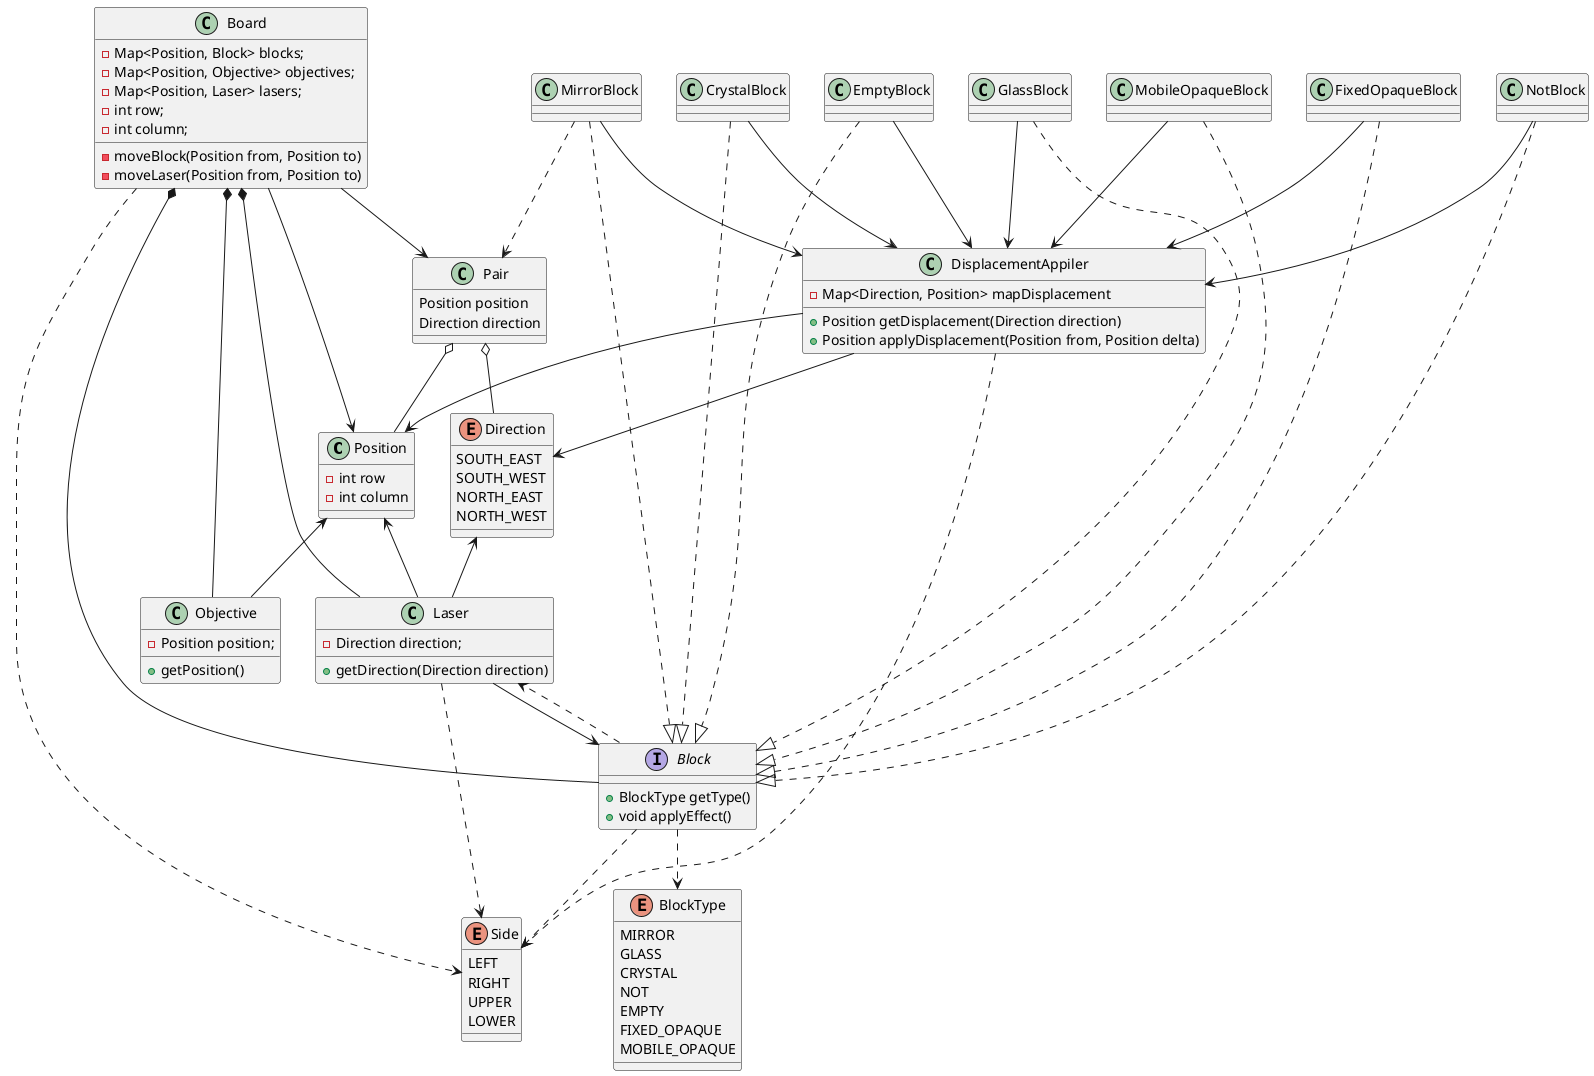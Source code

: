 @startuml

class Position {
    - int row
    - int column
}

enum Direction {
    SOUTH_EAST
    SOUTH_WEST
    NORTH_EAST
    NORTH_WEST
}

class Board {
- Map<Position, Block> blocks;
- Map<Position, Objective> objectives;
- Map<Position, Laser> lasers;
- int row;
- int column;
-moveBlock(Position from, Position to)
-moveLaser(Position from, Position to)
}

enum BlockType {
    MIRROR
    GLASS
    CRYSTAL
    NOT
    EMPTY
    FIXED_OPAQUE
    MOBILE_OPAQUE
}

class Objective {
    - Position position;
    + getPosition()
}

class Laser {
    - Direction direction;
    + getDirection(Direction direction)
}

class DisplacementAppiler {
    - Map<Direction, Position> mapDisplacement
    + Position getDisplacement(Direction direction)
    + Position applyDisplacement(Position from, Position delta)
}

interface Block {
    + BlockType getType()
    + void applyEffect()
}

class Pair {
    Position position
    Direction direction
}

enum Side {
    LEFT
    RIGHT
    UPPER
    LOWER
}

Pair o-- Position
Pair o-- Direction
Board --> Pair
Board *-- Objective
Board *-- Laser
Board *-- Block
Board --> Position

MirrorBlock ..|> Block
CrystalBlock ..|> Block
EmptyBlock ..|> Block
GlassBlock ..|> Block
MobileOpaqueBlock ..|> Block
FixedOpaqueBlock ..|> Block
NotBlock ..|> Block
MirrorBlock ..> Pair
Position <-- Laser
Position <-- Objective

Direction <-- Laser

Laser --> Block
Block ..> BlockType
MirrorBlock --> DisplacementAppiler
CrystalBlock --> DisplacementAppiler
EmptyBlock --> DisplacementAppiler
GlassBlock --> DisplacementAppiler
MobileOpaqueBlock --> DisplacementAppiler
FixedOpaqueBlock --> DisplacementAppiler
NotBlock --> DisplacementAppiler
Block ..> Laser
Laser ..> Side
Board ..> Side
Block ..> Side
DisplacementAppiler ..> Side
DisplacementAppiler --> Position
DisplacementAppiler --> Direction

@enduml
